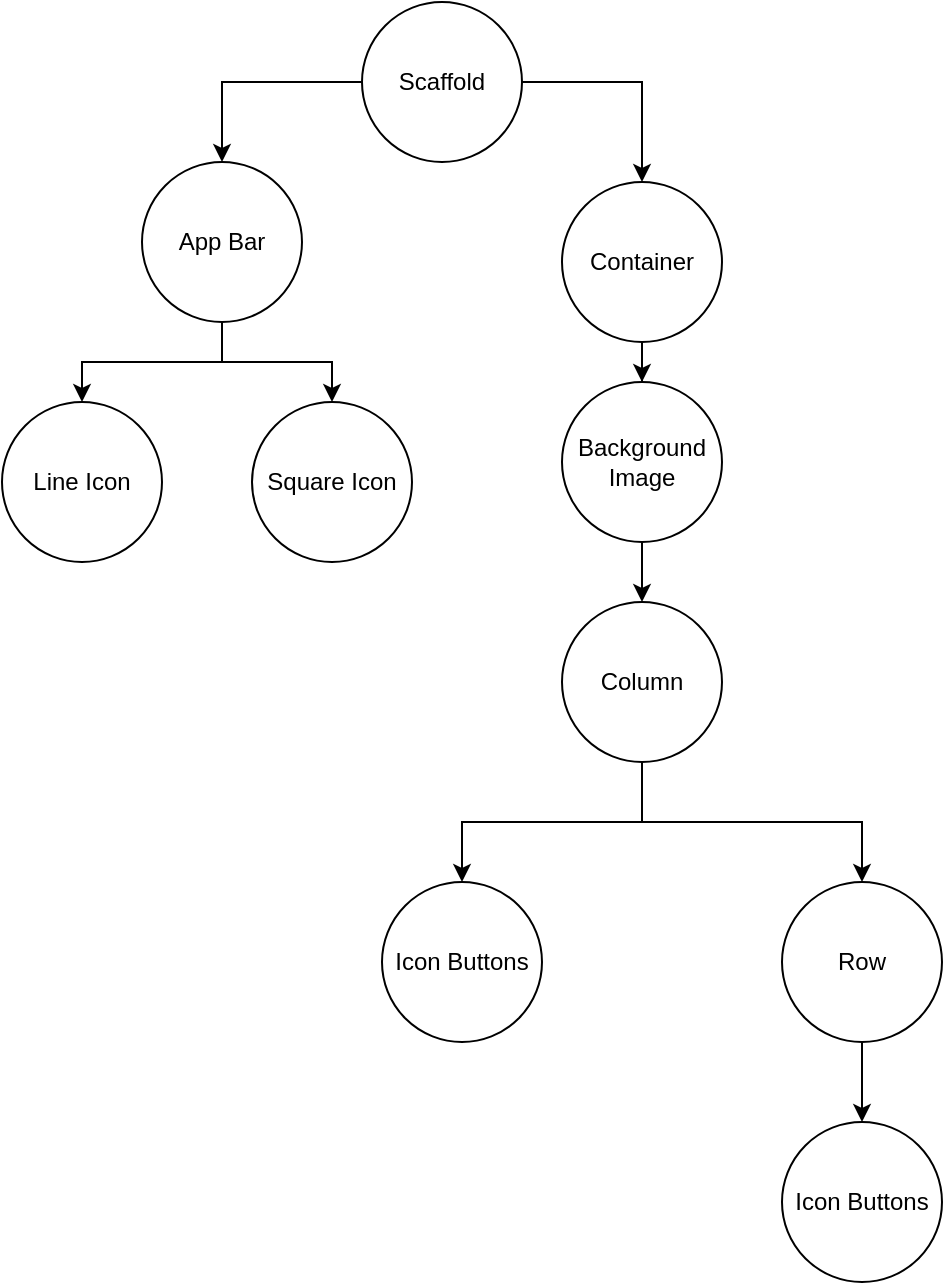 <mxfile version="13.6.1" type="github">
  <diagram id="RKXgiKgYSkQMSVRlpmue" name="Page-1">
    <mxGraphModel dx="1483" dy="759" grid="1" gridSize="10" guides="1" tooltips="1" connect="1" arrows="1" fold="1" page="1" pageScale="1" pageWidth="850" pageHeight="1100" math="0" shadow="0">
      <root>
        <mxCell id="0" />
        <mxCell id="1" parent="0" />
        <mxCell id="ak26AoDWhJN86eoCERVe-12" style="edgeStyle=orthogonalEdgeStyle;rounded=0;orthogonalLoop=1;jettySize=auto;html=1;" edge="1" parent="1" source="ak26AoDWhJN86eoCERVe-2" target="ak26AoDWhJN86eoCERVe-6">
          <mxGeometry relative="1" as="geometry" />
        </mxCell>
        <mxCell id="ak26AoDWhJN86eoCERVe-13" style="edgeStyle=orthogonalEdgeStyle;rounded=0;orthogonalLoop=1;jettySize=auto;html=1;exitX=0;exitY=0.5;exitDx=0;exitDy=0;entryX=0.5;entryY=0;entryDx=0;entryDy=0;" edge="1" parent="1" source="ak26AoDWhJN86eoCERVe-2" target="ak26AoDWhJN86eoCERVe-3">
          <mxGeometry relative="1" as="geometry" />
        </mxCell>
        <mxCell id="ak26AoDWhJN86eoCERVe-2" value="Scaffold" style="ellipse;whiteSpace=wrap;html=1;aspect=fixed;" vertex="1" parent="1">
          <mxGeometry x="400" y="60" width="80" height="80" as="geometry" />
        </mxCell>
        <mxCell id="ak26AoDWhJN86eoCERVe-14" style="edgeStyle=orthogonalEdgeStyle;rounded=0;orthogonalLoop=1;jettySize=auto;html=1;exitX=0.5;exitY=1;exitDx=0;exitDy=0;entryX=0.5;entryY=0;entryDx=0;entryDy=0;" edge="1" parent="1" source="ak26AoDWhJN86eoCERVe-3" target="ak26AoDWhJN86eoCERVe-4">
          <mxGeometry relative="1" as="geometry" />
        </mxCell>
        <mxCell id="ak26AoDWhJN86eoCERVe-15" style="edgeStyle=orthogonalEdgeStyle;rounded=0;orthogonalLoop=1;jettySize=auto;html=1;exitX=0.5;exitY=1;exitDx=0;exitDy=0;entryX=0.5;entryY=0;entryDx=0;entryDy=0;" edge="1" parent="1" source="ak26AoDWhJN86eoCERVe-3" target="ak26AoDWhJN86eoCERVe-5">
          <mxGeometry relative="1" as="geometry" />
        </mxCell>
        <mxCell id="ak26AoDWhJN86eoCERVe-3" value="App Bar" style="ellipse;whiteSpace=wrap;html=1;aspect=fixed;" vertex="1" parent="1">
          <mxGeometry x="290" y="140" width="80" height="80" as="geometry" />
        </mxCell>
        <mxCell id="ak26AoDWhJN86eoCERVe-4" value="Square Icon" style="ellipse;whiteSpace=wrap;html=1;aspect=fixed;" vertex="1" parent="1">
          <mxGeometry x="345" y="260" width="80" height="80" as="geometry" />
        </mxCell>
        <mxCell id="ak26AoDWhJN86eoCERVe-5" value="Line Icon" style="ellipse;whiteSpace=wrap;html=1;aspect=fixed;" vertex="1" parent="1">
          <mxGeometry x="220" y="260" width="80" height="80" as="geometry" />
        </mxCell>
        <mxCell id="ak26AoDWhJN86eoCERVe-16" style="edgeStyle=orthogonalEdgeStyle;rounded=0;orthogonalLoop=1;jettySize=auto;html=1;entryX=0.5;entryY=0;entryDx=0;entryDy=0;" edge="1" parent="1" source="ak26AoDWhJN86eoCERVe-6" target="ak26AoDWhJN86eoCERVe-7">
          <mxGeometry relative="1" as="geometry" />
        </mxCell>
        <mxCell id="ak26AoDWhJN86eoCERVe-6" value="Container" style="ellipse;whiteSpace=wrap;html=1;aspect=fixed;" vertex="1" parent="1">
          <mxGeometry x="500" y="150" width="80" height="80" as="geometry" />
        </mxCell>
        <mxCell id="ak26AoDWhJN86eoCERVe-17" value="" style="edgeStyle=orthogonalEdgeStyle;rounded=0;orthogonalLoop=1;jettySize=auto;html=1;" edge="1" parent="1" source="ak26AoDWhJN86eoCERVe-7" target="ak26AoDWhJN86eoCERVe-8">
          <mxGeometry relative="1" as="geometry" />
        </mxCell>
        <mxCell id="ak26AoDWhJN86eoCERVe-7" value="Background Image" style="ellipse;whiteSpace=wrap;html=1;aspect=fixed;" vertex="1" parent="1">
          <mxGeometry x="500" y="250" width="80" height="80" as="geometry" />
        </mxCell>
        <mxCell id="ak26AoDWhJN86eoCERVe-20" style="edgeStyle=orthogonalEdgeStyle;rounded=0;orthogonalLoop=1;jettySize=auto;html=1;exitX=0.5;exitY=1;exitDx=0;exitDy=0;" edge="1" parent="1" source="ak26AoDWhJN86eoCERVe-8" target="ak26AoDWhJN86eoCERVe-9">
          <mxGeometry relative="1" as="geometry" />
        </mxCell>
        <mxCell id="ak26AoDWhJN86eoCERVe-21" style="edgeStyle=orthogonalEdgeStyle;rounded=0;orthogonalLoop=1;jettySize=auto;html=1;exitX=0.5;exitY=1;exitDx=0;exitDy=0;" edge="1" parent="1" source="ak26AoDWhJN86eoCERVe-8" target="ak26AoDWhJN86eoCERVe-10">
          <mxGeometry relative="1" as="geometry" />
        </mxCell>
        <mxCell id="ak26AoDWhJN86eoCERVe-8" value="Column" style="ellipse;whiteSpace=wrap;html=1;aspect=fixed;" vertex="1" parent="1">
          <mxGeometry x="500" y="360" width="80" height="80" as="geometry" />
        </mxCell>
        <mxCell id="ak26AoDWhJN86eoCERVe-9" value="Icon Buttons" style="ellipse;whiteSpace=wrap;html=1;aspect=fixed;" vertex="1" parent="1">
          <mxGeometry x="410" y="500" width="80" height="80" as="geometry" />
        </mxCell>
        <mxCell id="ak26AoDWhJN86eoCERVe-19" style="edgeStyle=orthogonalEdgeStyle;rounded=0;orthogonalLoop=1;jettySize=auto;html=1;exitX=0.5;exitY=1;exitDx=0;exitDy=0;entryX=0.5;entryY=0;entryDx=0;entryDy=0;" edge="1" parent="1" source="ak26AoDWhJN86eoCERVe-10" target="ak26AoDWhJN86eoCERVe-11">
          <mxGeometry relative="1" as="geometry" />
        </mxCell>
        <mxCell id="ak26AoDWhJN86eoCERVe-10" value="Row" style="ellipse;whiteSpace=wrap;html=1;aspect=fixed;" vertex="1" parent="1">
          <mxGeometry x="610" y="500" width="80" height="80" as="geometry" />
        </mxCell>
        <mxCell id="ak26AoDWhJN86eoCERVe-11" value="Icon Buttons" style="ellipse;whiteSpace=wrap;html=1;aspect=fixed;" vertex="1" parent="1">
          <mxGeometry x="610" y="620" width="80" height="80" as="geometry" />
        </mxCell>
      </root>
    </mxGraphModel>
  </diagram>
</mxfile>
